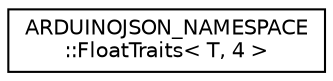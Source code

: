digraph "Graphical Class Hierarchy"
{
 // LATEX_PDF_SIZE
  edge [fontname="Helvetica",fontsize="10",labelfontname="Helvetica",labelfontsize="10"];
  node [fontname="Helvetica",fontsize="10",shape=record];
  rankdir="LR";
  Node0 [label="ARDUINOJSON_NAMESPACE\l::FloatTraits\< T, 4 \>",height=0.2,width=0.4,color="black", fillcolor="white", style="filled",URL="$structARDUINOJSON__NAMESPACE_1_1FloatTraits_3_01T_00_014_01_4.html",tooltip=" "];
}
